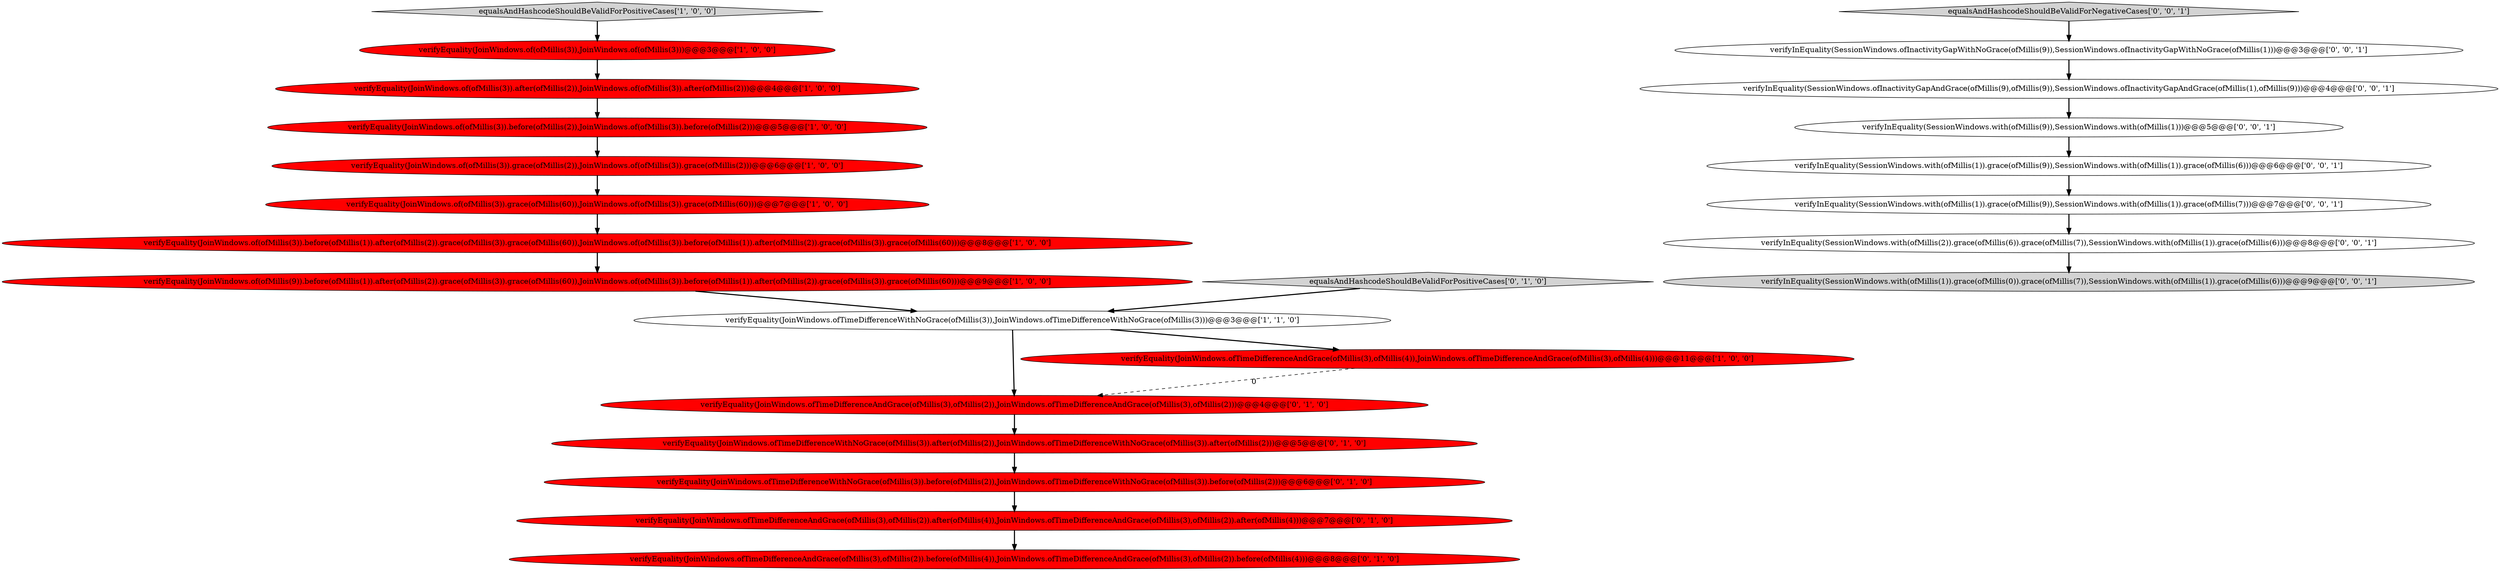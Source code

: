 digraph {
14 [style = filled, label = "verifyEquality(JoinWindows.ofTimeDifferenceWithNoGrace(ofMillis(3)).after(ofMillis(2)),JoinWindows.ofTimeDifferenceWithNoGrace(ofMillis(3)).after(ofMillis(2)))@@@5@@@['0', '1', '0']", fillcolor = red, shape = ellipse image = "AAA1AAABBB2BBB"];
5 [style = filled, label = "verifyEquality(JoinWindows.of(ofMillis(3)).grace(ofMillis(2)),JoinWindows.of(ofMillis(3)).grace(ofMillis(2)))@@@6@@@['1', '0', '0']", fillcolor = red, shape = ellipse image = "AAA1AAABBB1BBB"];
12 [style = filled, label = "verifyEquality(JoinWindows.ofTimeDifferenceAndGrace(ofMillis(3),ofMillis(2)),JoinWindows.ofTimeDifferenceAndGrace(ofMillis(3),ofMillis(2)))@@@4@@@['0', '1', '0']", fillcolor = red, shape = ellipse image = "AAA1AAABBB2BBB"];
6 [style = filled, label = "verifyEquality(JoinWindows.of(ofMillis(3)).before(ofMillis(2)),JoinWindows.of(ofMillis(3)).before(ofMillis(2)))@@@5@@@['1', '0', '0']", fillcolor = red, shape = ellipse image = "AAA1AAABBB1BBB"];
2 [style = filled, label = "verifyEquality(JoinWindows.ofTimeDifferenceWithNoGrace(ofMillis(3)),JoinWindows.ofTimeDifferenceWithNoGrace(ofMillis(3)))@@@3@@@['1', '1', '0']", fillcolor = white, shape = ellipse image = "AAA0AAABBB1BBB"];
4 [style = filled, label = "verifyEquality(JoinWindows.ofTimeDifferenceAndGrace(ofMillis(3),ofMillis(4)),JoinWindows.ofTimeDifferenceAndGrace(ofMillis(3),ofMillis(4)))@@@11@@@['1', '0', '0']", fillcolor = red, shape = ellipse image = "AAA1AAABBB1BBB"];
19 [style = filled, label = "verifyInEquality(SessionWindows.with(ofMillis(9)),SessionWindows.with(ofMillis(1)))@@@5@@@['0', '0', '1']", fillcolor = white, shape = ellipse image = "AAA0AAABBB3BBB"];
21 [style = filled, label = "verifyInEquality(SessionWindows.with(ofMillis(1)).grace(ofMillis(9)),SessionWindows.with(ofMillis(1)).grace(ofMillis(6)))@@@6@@@['0', '0', '1']", fillcolor = white, shape = ellipse image = "AAA0AAABBB3BBB"];
22 [style = filled, label = "verifyInEquality(SessionWindows.with(ofMillis(2)).grace(ofMillis(6)).grace(ofMillis(7)),SessionWindows.with(ofMillis(1)).grace(ofMillis(6)))@@@8@@@['0', '0', '1']", fillcolor = white, shape = ellipse image = "AAA0AAABBB3BBB"];
17 [style = filled, label = "verifyInEquality(SessionWindows.ofInactivityGapAndGrace(ofMillis(9),ofMillis(9)),SessionWindows.ofInactivityGapAndGrace(ofMillis(1),ofMillis(9)))@@@4@@@['0', '0', '1']", fillcolor = white, shape = ellipse image = "AAA0AAABBB3BBB"];
18 [style = filled, label = "verifyInEquality(SessionWindows.with(ofMillis(1)).grace(ofMillis(9)),SessionWindows.with(ofMillis(1)).grace(ofMillis(7)))@@@7@@@['0', '0', '1']", fillcolor = white, shape = ellipse image = "AAA0AAABBB3BBB"];
3 [style = filled, label = "verifyEquality(JoinWindows.of(ofMillis(3)).grace(ofMillis(60)),JoinWindows.of(ofMillis(3)).grace(ofMillis(60)))@@@7@@@['1', '0', '0']", fillcolor = red, shape = ellipse image = "AAA1AAABBB1BBB"];
1 [style = filled, label = "verifyEquality(JoinWindows.of(ofMillis(3)).before(ofMillis(1)).after(ofMillis(2)).grace(ofMillis(3)).grace(ofMillis(60)),JoinWindows.of(ofMillis(3)).before(ofMillis(1)).after(ofMillis(2)).grace(ofMillis(3)).grace(ofMillis(60)))@@@8@@@['1', '0', '0']", fillcolor = red, shape = ellipse image = "AAA1AAABBB1BBB"];
7 [style = filled, label = "verifyEquality(JoinWindows.of(ofMillis(9)).before(ofMillis(1)).after(ofMillis(2)).grace(ofMillis(3)).grace(ofMillis(60)),JoinWindows.of(ofMillis(3)).before(ofMillis(1)).after(ofMillis(2)).grace(ofMillis(3)).grace(ofMillis(60)))@@@9@@@['1', '0', '0']", fillcolor = red, shape = ellipse image = "AAA1AAABBB1BBB"];
9 [style = filled, label = "verifyEquality(JoinWindows.of(ofMillis(3)).after(ofMillis(2)),JoinWindows.of(ofMillis(3)).after(ofMillis(2)))@@@4@@@['1', '0', '0']", fillcolor = red, shape = ellipse image = "AAA1AAABBB1BBB"];
23 [style = filled, label = "equalsAndHashcodeShouldBeValidForNegativeCases['0', '0', '1']", fillcolor = lightgray, shape = diamond image = "AAA0AAABBB3BBB"];
13 [style = filled, label = "verifyEquality(JoinWindows.ofTimeDifferenceAndGrace(ofMillis(3),ofMillis(2)).after(ofMillis(4)),JoinWindows.ofTimeDifferenceAndGrace(ofMillis(3),ofMillis(2)).after(ofMillis(4)))@@@7@@@['0', '1', '0']", fillcolor = red, shape = ellipse image = "AAA1AAABBB2BBB"];
10 [style = filled, label = "verifyEquality(JoinWindows.ofTimeDifferenceWithNoGrace(ofMillis(3)).before(ofMillis(2)),JoinWindows.ofTimeDifferenceWithNoGrace(ofMillis(3)).before(ofMillis(2)))@@@6@@@['0', '1', '0']", fillcolor = red, shape = ellipse image = "AAA1AAABBB2BBB"];
11 [style = filled, label = "equalsAndHashcodeShouldBeValidForPositiveCases['0', '1', '0']", fillcolor = lightgray, shape = diamond image = "AAA0AAABBB2BBB"];
0 [style = filled, label = "verifyEquality(JoinWindows.of(ofMillis(3)),JoinWindows.of(ofMillis(3)))@@@3@@@['1', '0', '0']", fillcolor = red, shape = ellipse image = "AAA1AAABBB1BBB"];
8 [style = filled, label = "equalsAndHashcodeShouldBeValidForPositiveCases['1', '0', '0']", fillcolor = lightgray, shape = diamond image = "AAA0AAABBB1BBB"];
15 [style = filled, label = "verifyEquality(JoinWindows.ofTimeDifferenceAndGrace(ofMillis(3),ofMillis(2)).before(ofMillis(4)),JoinWindows.ofTimeDifferenceAndGrace(ofMillis(3),ofMillis(2)).before(ofMillis(4)))@@@8@@@['0', '1', '0']", fillcolor = red, shape = ellipse image = "AAA1AAABBB2BBB"];
20 [style = filled, label = "verifyInEquality(SessionWindows.ofInactivityGapWithNoGrace(ofMillis(9)),SessionWindows.ofInactivityGapWithNoGrace(ofMillis(1)))@@@3@@@['0', '0', '1']", fillcolor = white, shape = ellipse image = "AAA0AAABBB3BBB"];
16 [style = filled, label = "verifyInEquality(SessionWindows.with(ofMillis(1)).grace(ofMillis(0)).grace(ofMillis(7)),SessionWindows.with(ofMillis(1)).grace(ofMillis(6)))@@@9@@@['0', '0', '1']", fillcolor = lightgray, shape = ellipse image = "AAA0AAABBB3BBB"];
5->3 [style = bold, label=""];
0->9 [style = bold, label=""];
23->20 [style = bold, label=""];
20->17 [style = bold, label=""];
3->1 [style = bold, label=""];
22->16 [style = bold, label=""];
14->10 [style = bold, label=""];
2->4 [style = bold, label=""];
1->7 [style = bold, label=""];
17->19 [style = bold, label=""];
21->18 [style = bold, label=""];
11->2 [style = bold, label=""];
2->12 [style = bold, label=""];
9->6 [style = bold, label=""];
4->12 [style = dashed, label="0"];
8->0 [style = bold, label=""];
6->5 [style = bold, label=""];
18->22 [style = bold, label=""];
10->13 [style = bold, label=""];
7->2 [style = bold, label=""];
12->14 [style = bold, label=""];
13->15 [style = bold, label=""];
19->21 [style = bold, label=""];
}
